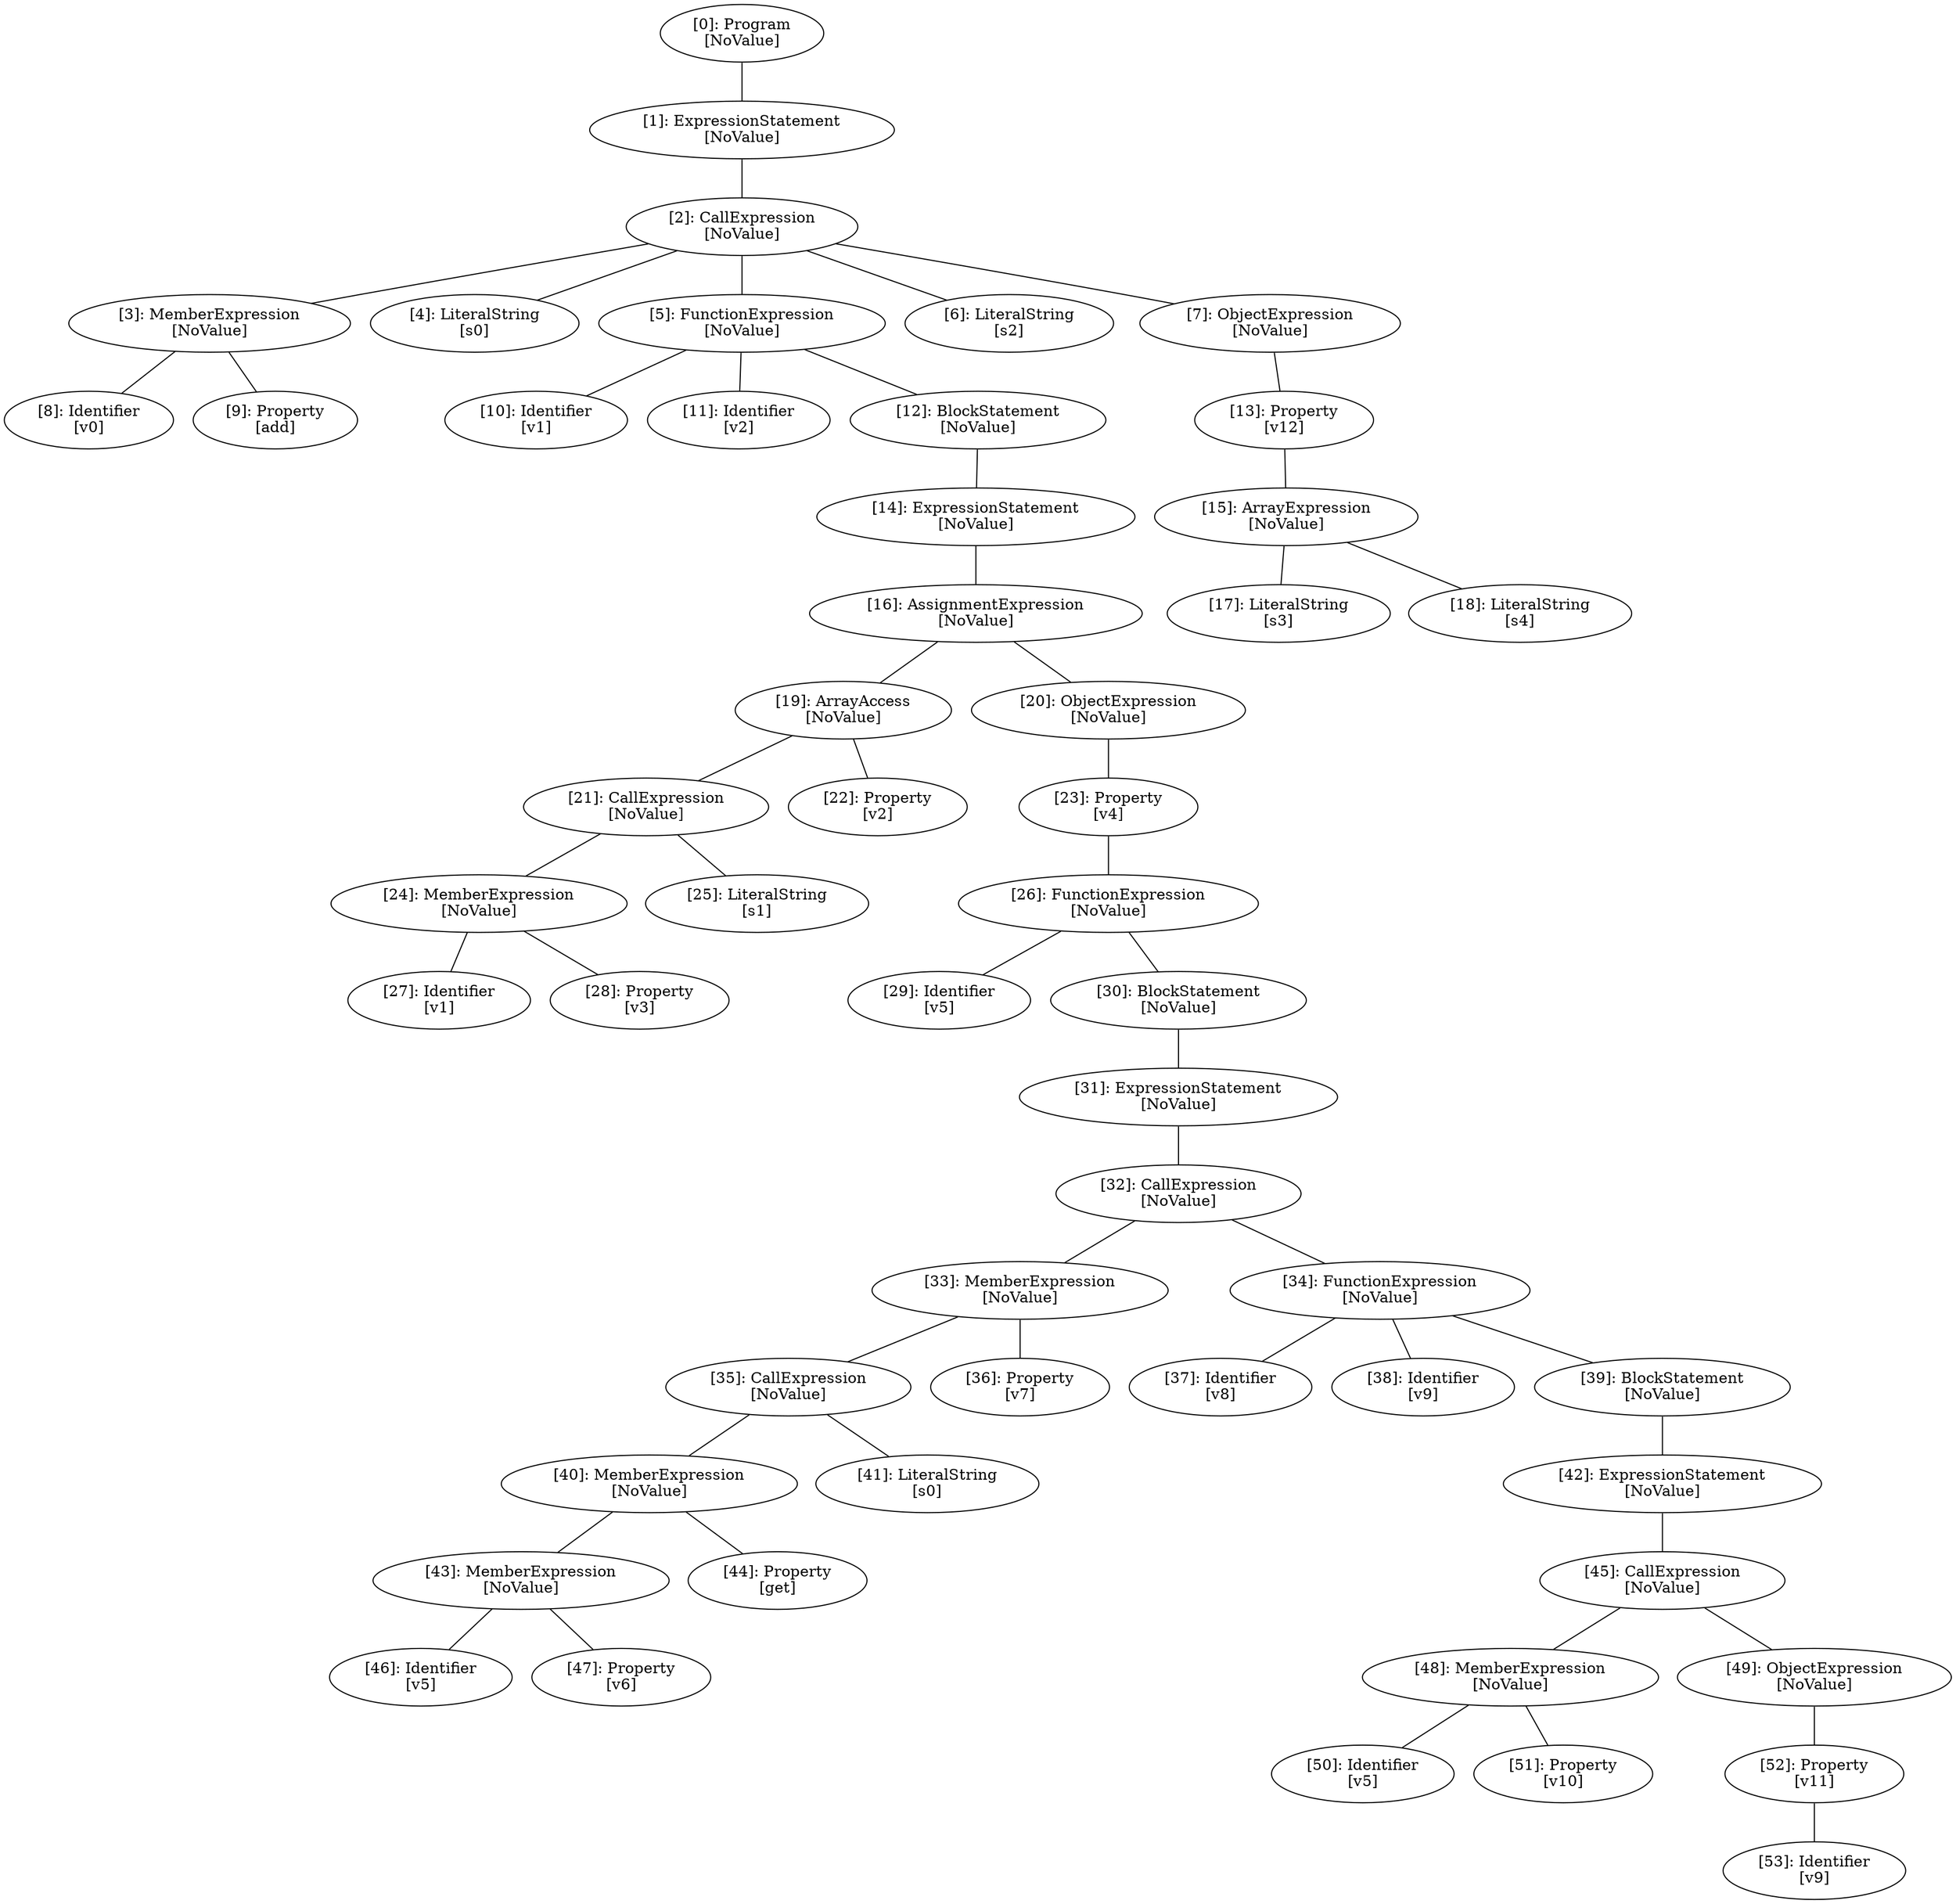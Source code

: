 // Result
graph {
	0 [label="[0]: Program
[NoValue]"]
	1 [label="[1]: ExpressionStatement
[NoValue]"]
	2 [label="[2]: CallExpression
[NoValue]"]
	3 [label="[3]: MemberExpression
[NoValue]"]
	4 [label="[4]: LiteralString
[s0]"]
	5 [label="[5]: FunctionExpression
[NoValue]"]
	6 [label="[6]: LiteralString
[s2]"]
	7 [label="[7]: ObjectExpression
[NoValue]"]
	8 [label="[8]: Identifier
[v0]"]
	9 [label="[9]: Property
[add]"]
	10 [label="[10]: Identifier
[v1]"]
	11 [label="[11]: Identifier
[v2]"]
	12 [label="[12]: BlockStatement
[NoValue]"]
	13 [label="[13]: Property
[v12]"]
	14 [label="[14]: ExpressionStatement
[NoValue]"]
	15 [label="[15]: ArrayExpression
[NoValue]"]
	16 [label="[16]: AssignmentExpression
[NoValue]"]
	17 [label="[17]: LiteralString
[s3]"]
	18 [label="[18]: LiteralString
[s4]"]
	19 [label="[19]: ArrayAccess
[NoValue]"]
	20 [label="[20]: ObjectExpression
[NoValue]"]
	21 [label="[21]: CallExpression
[NoValue]"]
	22 [label="[22]: Property
[v2]"]
	23 [label="[23]: Property
[v4]"]
	24 [label="[24]: MemberExpression
[NoValue]"]
	25 [label="[25]: LiteralString
[s1]"]
	26 [label="[26]: FunctionExpression
[NoValue]"]
	27 [label="[27]: Identifier
[v1]"]
	28 [label="[28]: Property
[v3]"]
	29 [label="[29]: Identifier
[v5]"]
	30 [label="[30]: BlockStatement
[NoValue]"]
	31 [label="[31]: ExpressionStatement
[NoValue]"]
	32 [label="[32]: CallExpression
[NoValue]"]
	33 [label="[33]: MemberExpression
[NoValue]"]
	34 [label="[34]: FunctionExpression
[NoValue]"]
	35 [label="[35]: CallExpression
[NoValue]"]
	36 [label="[36]: Property
[v7]"]
	37 [label="[37]: Identifier
[v8]"]
	38 [label="[38]: Identifier
[v9]"]
	39 [label="[39]: BlockStatement
[NoValue]"]
	40 [label="[40]: MemberExpression
[NoValue]"]
	41 [label="[41]: LiteralString
[s0]"]
	42 [label="[42]: ExpressionStatement
[NoValue]"]
	43 [label="[43]: MemberExpression
[NoValue]"]
	44 [label="[44]: Property
[get]"]
	45 [label="[45]: CallExpression
[NoValue]"]
	46 [label="[46]: Identifier
[v5]"]
	47 [label="[47]: Property
[v6]"]
	48 [label="[48]: MemberExpression
[NoValue]"]
	49 [label="[49]: ObjectExpression
[NoValue]"]
	50 [label="[50]: Identifier
[v5]"]
	51 [label="[51]: Property
[v10]"]
	52 [label="[52]: Property
[v11]"]
	53 [label="[53]: Identifier
[v9]"]
	0 -- 1
	1 -- 2
	2 -- 3
	2 -- 4
	2 -- 5
	2 -- 6
	2 -- 7
	3 -- 8
	3 -- 9
	5 -- 10
	5 -- 11
	5 -- 12
	7 -- 13
	12 -- 14
	13 -- 15
	14 -- 16
	15 -- 17
	15 -- 18
	16 -- 19
	16 -- 20
	19 -- 21
	19 -- 22
	20 -- 23
	21 -- 24
	21 -- 25
	23 -- 26
	24 -- 27
	24 -- 28
	26 -- 29
	26 -- 30
	30 -- 31
	31 -- 32
	32 -- 33
	32 -- 34
	33 -- 35
	33 -- 36
	34 -- 37
	34 -- 38
	34 -- 39
	35 -- 40
	35 -- 41
	39 -- 42
	40 -- 43
	40 -- 44
	42 -- 45
	43 -- 46
	43 -- 47
	45 -- 48
	45 -- 49
	48 -- 50
	48 -- 51
	49 -- 52
	52 -- 53
}
